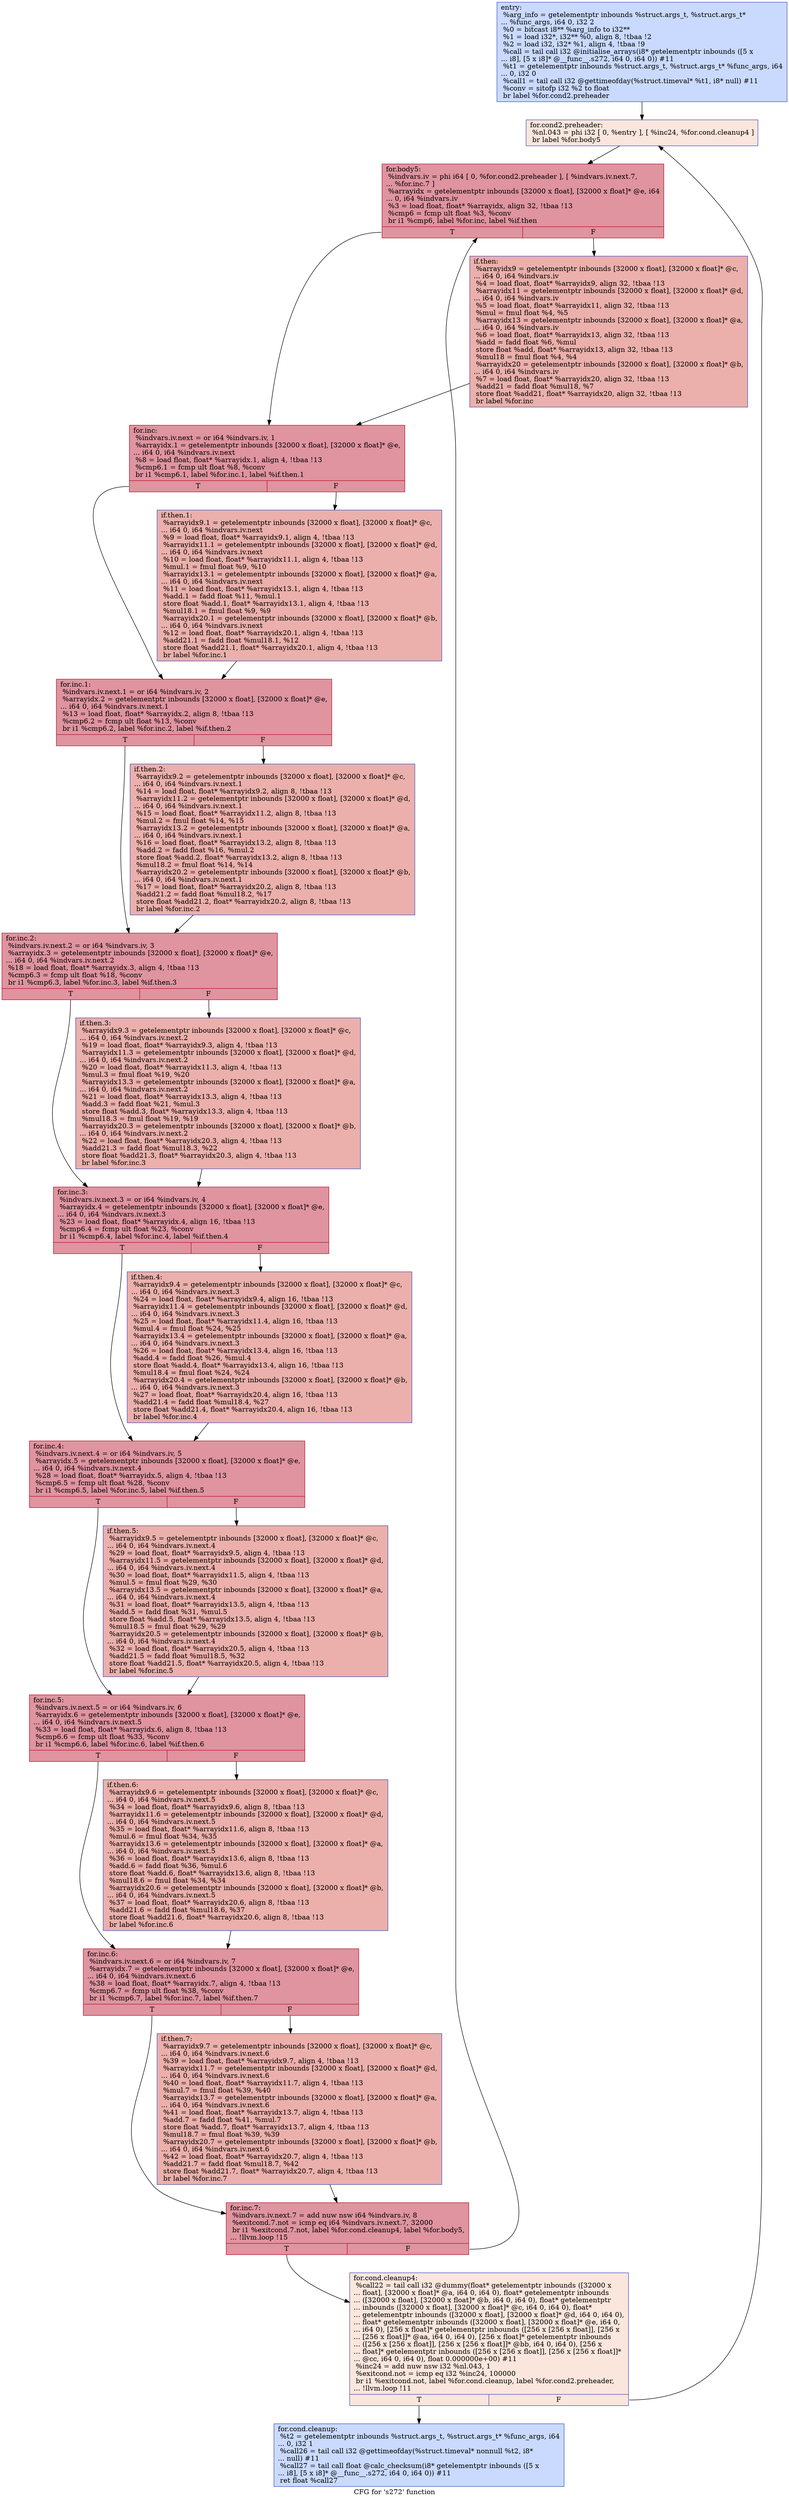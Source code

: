 digraph "CFG for 's272' function" {
	label="CFG for 's272' function";

	Node0x564c93b0e670 [shape=record,color="#3d50c3ff", style=filled, fillcolor="#88abfd70",label="{entry:\l  %arg_info = getelementptr inbounds %struct.args_t, %struct.args_t*\l... %func_args, i64 0, i32 2\l  %0 = bitcast i8** %arg_info to i32**\l  %1 = load i32*, i32** %0, align 8, !tbaa !2\l  %2 = load i32, i32* %1, align 4, !tbaa !9\l  %call = tail call i32 @initialise_arrays(i8* getelementptr inbounds ([5 x\l... i8], [5 x i8]* @__func__.s272, i64 0, i64 0)) #11\l  %t1 = getelementptr inbounds %struct.args_t, %struct.args_t* %func_args, i64\l... 0, i32 0\l  %call1 = tail call i32 @gettimeofday(%struct.timeval* %t1, i8* null) #11\l  %conv = sitofp i32 %2 to float\l  br label %for.cond2.preheader\l}"];
	Node0x564c93b0e670 -> Node0x564c93b0edf0;
	Node0x564c93b0edf0 [shape=record,color="#3d50c3ff", style=filled, fillcolor="#f3c7b170",label="{for.cond2.preheader:                              \l  %nl.043 = phi i32 [ 0, %entry ], [ %inc24, %for.cond.cleanup4 ]\l  br label %for.body5\l}"];
	Node0x564c93b0edf0 -> Node0x564c93b0f040;
	Node0x564c93b0f100 [shape=record,color="#3d50c3ff", style=filled, fillcolor="#88abfd70",label="{for.cond.cleanup:                                 \l  %t2 = getelementptr inbounds %struct.args_t, %struct.args_t* %func_args, i64\l... 0, i32 1\l  %call26 = tail call i32 @gettimeofday(%struct.timeval* nonnull %t2, i8*\l... null) #11\l  %call27 = tail call float @calc_checksum(i8* getelementptr inbounds ([5 x\l... i8], [5 x i8]* @__func__.s272, i64 0, i64 0)) #11\l  ret float %call27\l}"];
	Node0x564c93b0ef30 [shape=record,color="#3d50c3ff", style=filled, fillcolor="#f3c7b170",label="{for.cond.cleanup4:                                \l  %call22 = tail call i32 @dummy(float* getelementptr inbounds ([32000 x\l... float], [32000 x float]* @a, i64 0, i64 0), float* getelementptr inbounds\l... ([32000 x float], [32000 x float]* @b, i64 0, i64 0), float* getelementptr\l... inbounds ([32000 x float], [32000 x float]* @c, i64 0, i64 0), float*\l... getelementptr inbounds ([32000 x float], [32000 x float]* @d, i64 0, i64 0),\l... float* getelementptr inbounds ([32000 x float], [32000 x float]* @e, i64 0,\l... i64 0), [256 x float]* getelementptr inbounds ([256 x [256 x float]], [256 x\l... [256 x float]]* @aa, i64 0, i64 0), [256 x float]* getelementptr inbounds\l... ([256 x [256 x float]], [256 x [256 x float]]* @bb, i64 0, i64 0), [256 x\l... float]* getelementptr inbounds ([256 x [256 x float]], [256 x [256 x float]]*\l... @cc, i64 0, i64 0), float 0.000000e+00) #11\l  %inc24 = add nuw nsw i32 %nl.043, 1\l  %exitcond.not = icmp eq i32 %inc24, 100000\l  br i1 %exitcond.not, label %for.cond.cleanup, label %for.cond2.preheader,\l... !llvm.loop !11\l|{<s0>T|<s1>F}}"];
	Node0x564c93b0ef30:s0 -> Node0x564c93b0f100;
	Node0x564c93b0ef30:s1 -> Node0x564c93b0edf0;
	Node0x564c93b0f040 [shape=record,color="#b70d28ff", style=filled, fillcolor="#b70d2870",label="{for.body5:                                        \l  %indvars.iv = phi i64 [ 0, %for.cond2.preheader ], [ %indvars.iv.next.7,\l... %for.inc.7 ]\l  %arrayidx = getelementptr inbounds [32000 x float], [32000 x float]* @e, i64\l... 0, i64 %indvars.iv\l  %3 = load float, float* %arrayidx, align 32, !tbaa !13\l  %cmp6 = fcmp ult float %3, %conv\l  br i1 %cmp6, label %for.inc, label %if.then\l|{<s0>T|<s1>F}}"];
	Node0x564c93b0f040:s0 -> Node0x564c93b0fe20;
	Node0x564c93b0f040:s1 -> Node0x564c93b0fe90;
	Node0x564c93b0fe90 [shape=record,color="#3d50c3ff", style=filled, fillcolor="#d24b4070",label="{if.then:                                          \l  %arrayidx9 = getelementptr inbounds [32000 x float], [32000 x float]* @c,\l... i64 0, i64 %indvars.iv\l  %4 = load float, float* %arrayidx9, align 32, !tbaa !13\l  %arrayidx11 = getelementptr inbounds [32000 x float], [32000 x float]* @d,\l... i64 0, i64 %indvars.iv\l  %5 = load float, float* %arrayidx11, align 32, !tbaa !13\l  %mul = fmul float %4, %5\l  %arrayidx13 = getelementptr inbounds [32000 x float], [32000 x float]* @a,\l... i64 0, i64 %indvars.iv\l  %6 = load float, float* %arrayidx13, align 32, !tbaa !13\l  %add = fadd float %6, %mul\l  store float %add, float* %arrayidx13, align 32, !tbaa !13\l  %mul18 = fmul float %4, %4\l  %arrayidx20 = getelementptr inbounds [32000 x float], [32000 x float]* @b,\l... i64 0, i64 %indvars.iv\l  %7 = load float, float* %arrayidx20, align 32, !tbaa !13\l  %add21 = fadd float %mul18, %7\l  store float %add21, float* %arrayidx20, align 32, !tbaa !13\l  br label %for.inc\l}"];
	Node0x564c93b0fe90 -> Node0x564c93b0fe20;
	Node0x564c93b0fe20 [shape=record,color="#b70d28ff", style=filled, fillcolor="#b70d2870",label="{for.inc:                                          \l  %indvars.iv.next = or i64 %indvars.iv, 1\l  %arrayidx.1 = getelementptr inbounds [32000 x float], [32000 x float]* @e,\l... i64 0, i64 %indvars.iv.next\l  %8 = load float, float* %arrayidx.1, align 4, !tbaa !13\l  %cmp6.1 = fcmp ult float %8, %conv\l  br i1 %cmp6.1, label %for.inc.1, label %if.then.1\l|{<s0>T|<s1>F}}"];
	Node0x564c93b0fe20:s0 -> Node0x564c93b10490;
	Node0x564c93b0fe20:s1 -> Node0x564c93b110b0;
	Node0x564c93b110b0 [shape=record,color="#3d50c3ff", style=filled, fillcolor="#d24b4070",label="{if.then.1:                                        \l  %arrayidx9.1 = getelementptr inbounds [32000 x float], [32000 x float]* @c,\l... i64 0, i64 %indvars.iv.next\l  %9 = load float, float* %arrayidx9.1, align 4, !tbaa !13\l  %arrayidx11.1 = getelementptr inbounds [32000 x float], [32000 x float]* @d,\l... i64 0, i64 %indvars.iv.next\l  %10 = load float, float* %arrayidx11.1, align 4, !tbaa !13\l  %mul.1 = fmul float %9, %10\l  %arrayidx13.1 = getelementptr inbounds [32000 x float], [32000 x float]* @a,\l... i64 0, i64 %indvars.iv.next\l  %11 = load float, float* %arrayidx13.1, align 4, !tbaa !13\l  %add.1 = fadd float %11, %mul.1\l  store float %add.1, float* %arrayidx13.1, align 4, !tbaa !13\l  %mul18.1 = fmul float %9, %9\l  %arrayidx20.1 = getelementptr inbounds [32000 x float], [32000 x float]* @b,\l... i64 0, i64 %indvars.iv.next\l  %12 = load float, float* %arrayidx20.1, align 4, !tbaa !13\l  %add21.1 = fadd float %mul18.1, %12\l  store float %add21.1, float* %arrayidx20.1, align 4, !tbaa !13\l  br label %for.inc.1\l}"];
	Node0x564c93b110b0 -> Node0x564c93b10490;
	Node0x564c93b10490 [shape=record,color="#b70d28ff", style=filled, fillcolor="#b70d2870",label="{for.inc.1:                                        \l  %indvars.iv.next.1 = or i64 %indvars.iv, 2\l  %arrayidx.2 = getelementptr inbounds [32000 x float], [32000 x float]* @e,\l... i64 0, i64 %indvars.iv.next.1\l  %13 = load float, float* %arrayidx.2, align 8, !tbaa !13\l  %cmp6.2 = fcmp ult float %13, %conv\l  br i1 %cmp6.2, label %for.inc.2, label %if.then.2\l|{<s0>T|<s1>F}}"];
	Node0x564c93b10490:s0 -> Node0x564c93b11ee0;
	Node0x564c93b10490:s1 -> Node0x564c93b10100;
	Node0x564c93b10100 [shape=record,color="#3d50c3ff", style=filled, fillcolor="#d24b4070",label="{if.then.2:                                        \l  %arrayidx9.2 = getelementptr inbounds [32000 x float], [32000 x float]* @c,\l... i64 0, i64 %indvars.iv.next.1\l  %14 = load float, float* %arrayidx9.2, align 8, !tbaa !13\l  %arrayidx11.2 = getelementptr inbounds [32000 x float], [32000 x float]* @d,\l... i64 0, i64 %indvars.iv.next.1\l  %15 = load float, float* %arrayidx11.2, align 8, !tbaa !13\l  %mul.2 = fmul float %14, %15\l  %arrayidx13.2 = getelementptr inbounds [32000 x float], [32000 x float]* @a,\l... i64 0, i64 %indvars.iv.next.1\l  %16 = load float, float* %arrayidx13.2, align 8, !tbaa !13\l  %add.2 = fadd float %16, %mul.2\l  store float %add.2, float* %arrayidx13.2, align 8, !tbaa !13\l  %mul18.2 = fmul float %14, %14\l  %arrayidx20.2 = getelementptr inbounds [32000 x float], [32000 x float]* @b,\l... i64 0, i64 %indvars.iv.next.1\l  %17 = load float, float* %arrayidx20.2, align 8, !tbaa !13\l  %add21.2 = fadd float %mul18.2, %17\l  store float %add21.2, float* %arrayidx20.2, align 8, !tbaa !13\l  br label %for.inc.2\l}"];
	Node0x564c93b10100 -> Node0x564c93b11ee0;
	Node0x564c93b11ee0 [shape=record,color="#b70d28ff", style=filled, fillcolor="#b70d2870",label="{for.inc.2:                                        \l  %indvars.iv.next.2 = or i64 %indvars.iv, 3\l  %arrayidx.3 = getelementptr inbounds [32000 x float], [32000 x float]* @e,\l... i64 0, i64 %indvars.iv.next.2\l  %18 = load float, float* %arrayidx.3, align 4, !tbaa !13\l  %cmp6.3 = fcmp ult float %18, %conv\l  br i1 %cmp6.3, label %for.inc.3, label %if.then.3\l|{<s0>T|<s1>F}}"];
	Node0x564c93b11ee0:s0 -> Node0x564c93b12fe0;
	Node0x564c93b11ee0:s1 -> Node0x564c93b13030;
	Node0x564c93b13030 [shape=record,color="#3d50c3ff", style=filled, fillcolor="#d24b4070",label="{if.then.3:                                        \l  %arrayidx9.3 = getelementptr inbounds [32000 x float], [32000 x float]* @c,\l... i64 0, i64 %indvars.iv.next.2\l  %19 = load float, float* %arrayidx9.3, align 4, !tbaa !13\l  %arrayidx11.3 = getelementptr inbounds [32000 x float], [32000 x float]* @d,\l... i64 0, i64 %indvars.iv.next.2\l  %20 = load float, float* %arrayidx11.3, align 4, !tbaa !13\l  %mul.3 = fmul float %19, %20\l  %arrayidx13.3 = getelementptr inbounds [32000 x float], [32000 x float]* @a,\l... i64 0, i64 %indvars.iv.next.2\l  %21 = load float, float* %arrayidx13.3, align 4, !tbaa !13\l  %add.3 = fadd float %21, %mul.3\l  store float %add.3, float* %arrayidx13.3, align 4, !tbaa !13\l  %mul18.3 = fmul float %19, %19\l  %arrayidx20.3 = getelementptr inbounds [32000 x float], [32000 x float]* @b,\l... i64 0, i64 %indvars.iv.next.2\l  %22 = load float, float* %arrayidx20.3, align 4, !tbaa !13\l  %add21.3 = fadd float %mul18.3, %22\l  store float %add21.3, float* %arrayidx20.3, align 4, !tbaa !13\l  br label %for.inc.3\l}"];
	Node0x564c93b13030 -> Node0x564c93b12fe0;
	Node0x564c93b12fe0 [shape=record,color="#b70d28ff", style=filled, fillcolor="#b70d2870",label="{for.inc.3:                                        \l  %indvars.iv.next.3 = or i64 %indvars.iv, 4\l  %arrayidx.4 = getelementptr inbounds [32000 x float], [32000 x float]* @e,\l... i64 0, i64 %indvars.iv.next.3\l  %23 = load float, float* %arrayidx.4, align 16, !tbaa !13\l  %cmp6.4 = fcmp ult float %23, %conv\l  br i1 %cmp6.4, label %for.inc.4, label %if.then.4\l|{<s0>T|<s1>F}}"];
	Node0x564c93b12fe0:s0 -> Node0x564c93b13e30;
	Node0x564c93b12fe0:s1 -> Node0x564c93b13e80;
	Node0x564c93b13e80 [shape=record,color="#3d50c3ff", style=filled, fillcolor="#d24b4070",label="{if.then.4:                                        \l  %arrayidx9.4 = getelementptr inbounds [32000 x float], [32000 x float]* @c,\l... i64 0, i64 %indvars.iv.next.3\l  %24 = load float, float* %arrayidx9.4, align 16, !tbaa !13\l  %arrayidx11.4 = getelementptr inbounds [32000 x float], [32000 x float]* @d,\l... i64 0, i64 %indvars.iv.next.3\l  %25 = load float, float* %arrayidx11.4, align 16, !tbaa !13\l  %mul.4 = fmul float %24, %25\l  %arrayidx13.4 = getelementptr inbounds [32000 x float], [32000 x float]* @a,\l... i64 0, i64 %indvars.iv.next.3\l  %26 = load float, float* %arrayidx13.4, align 16, !tbaa !13\l  %add.4 = fadd float %26, %mul.4\l  store float %add.4, float* %arrayidx13.4, align 16, !tbaa !13\l  %mul18.4 = fmul float %24, %24\l  %arrayidx20.4 = getelementptr inbounds [32000 x float], [32000 x float]* @b,\l... i64 0, i64 %indvars.iv.next.3\l  %27 = load float, float* %arrayidx20.4, align 16, !tbaa !13\l  %add21.4 = fadd float %mul18.4, %27\l  store float %add21.4, float* %arrayidx20.4, align 16, !tbaa !13\l  br label %for.inc.4\l}"];
	Node0x564c93b13e80 -> Node0x564c93b13e30;
	Node0x564c93b13e30 [shape=record,color="#b70d28ff", style=filled, fillcolor="#b70d2870",label="{for.inc.4:                                        \l  %indvars.iv.next.4 = or i64 %indvars.iv, 5\l  %arrayidx.5 = getelementptr inbounds [32000 x float], [32000 x float]* @e,\l... i64 0, i64 %indvars.iv.next.4\l  %28 = load float, float* %arrayidx.5, align 4, !tbaa !13\l  %cmp6.5 = fcmp ult float %28, %conv\l  br i1 %cmp6.5, label %for.inc.5, label %if.then.5\l|{<s0>T|<s1>F}}"];
	Node0x564c93b13e30:s0 -> Node0x564c93b14c80;
	Node0x564c93b13e30:s1 -> Node0x564c93b14cd0;
	Node0x564c93b14cd0 [shape=record,color="#3d50c3ff", style=filled, fillcolor="#d24b4070",label="{if.then.5:                                        \l  %arrayidx9.5 = getelementptr inbounds [32000 x float], [32000 x float]* @c,\l... i64 0, i64 %indvars.iv.next.4\l  %29 = load float, float* %arrayidx9.5, align 4, !tbaa !13\l  %arrayidx11.5 = getelementptr inbounds [32000 x float], [32000 x float]* @d,\l... i64 0, i64 %indvars.iv.next.4\l  %30 = load float, float* %arrayidx11.5, align 4, !tbaa !13\l  %mul.5 = fmul float %29, %30\l  %arrayidx13.5 = getelementptr inbounds [32000 x float], [32000 x float]* @a,\l... i64 0, i64 %indvars.iv.next.4\l  %31 = load float, float* %arrayidx13.5, align 4, !tbaa !13\l  %add.5 = fadd float %31, %mul.5\l  store float %add.5, float* %arrayidx13.5, align 4, !tbaa !13\l  %mul18.5 = fmul float %29, %29\l  %arrayidx20.5 = getelementptr inbounds [32000 x float], [32000 x float]* @b,\l... i64 0, i64 %indvars.iv.next.4\l  %32 = load float, float* %arrayidx20.5, align 4, !tbaa !13\l  %add21.5 = fadd float %mul18.5, %32\l  store float %add21.5, float* %arrayidx20.5, align 4, !tbaa !13\l  br label %for.inc.5\l}"];
	Node0x564c93b14cd0 -> Node0x564c93b14c80;
	Node0x564c93b14c80 [shape=record,color="#b70d28ff", style=filled, fillcolor="#b70d2870",label="{for.inc.5:                                        \l  %indvars.iv.next.5 = or i64 %indvars.iv, 6\l  %arrayidx.6 = getelementptr inbounds [32000 x float], [32000 x float]* @e,\l... i64 0, i64 %indvars.iv.next.5\l  %33 = load float, float* %arrayidx.6, align 8, !tbaa !13\l  %cmp6.6 = fcmp ult float %33, %conv\l  br i1 %cmp6.6, label %for.inc.6, label %if.then.6\l|{<s0>T|<s1>F}}"];
	Node0x564c93b14c80:s0 -> Node0x564c93b12330;
	Node0x564c93b14c80:s1 -> Node0x564c93b12380;
	Node0x564c93b12380 [shape=record,color="#3d50c3ff", style=filled, fillcolor="#d24b4070",label="{if.then.6:                                        \l  %arrayidx9.6 = getelementptr inbounds [32000 x float], [32000 x float]* @c,\l... i64 0, i64 %indvars.iv.next.5\l  %34 = load float, float* %arrayidx9.6, align 8, !tbaa !13\l  %arrayidx11.6 = getelementptr inbounds [32000 x float], [32000 x float]* @d,\l... i64 0, i64 %indvars.iv.next.5\l  %35 = load float, float* %arrayidx11.6, align 8, !tbaa !13\l  %mul.6 = fmul float %34, %35\l  %arrayidx13.6 = getelementptr inbounds [32000 x float], [32000 x float]* @a,\l... i64 0, i64 %indvars.iv.next.5\l  %36 = load float, float* %arrayidx13.6, align 8, !tbaa !13\l  %add.6 = fadd float %36, %mul.6\l  store float %add.6, float* %arrayidx13.6, align 8, !tbaa !13\l  %mul18.6 = fmul float %34, %34\l  %arrayidx20.6 = getelementptr inbounds [32000 x float], [32000 x float]* @b,\l... i64 0, i64 %indvars.iv.next.5\l  %37 = load float, float* %arrayidx20.6, align 8, !tbaa !13\l  %add21.6 = fadd float %mul18.6, %37\l  store float %add21.6, float* %arrayidx20.6, align 8, !tbaa !13\l  br label %for.inc.6\l}"];
	Node0x564c93b12380 -> Node0x564c93b12330;
	Node0x564c93b12330 [shape=record,color="#b70d28ff", style=filled, fillcolor="#b70d2870",label="{for.inc.6:                                        \l  %indvars.iv.next.6 = or i64 %indvars.iv, 7\l  %arrayidx.7 = getelementptr inbounds [32000 x float], [32000 x float]* @e,\l... i64 0, i64 %indvars.iv.next.6\l  %38 = load float, float* %arrayidx.7, align 4, !tbaa !13\l  %cmp6.7 = fcmp ult float %38, %conv\l  br i1 %cmp6.7, label %for.inc.7, label %if.then.7\l|{<s0>T|<s1>F}}"];
	Node0x564c93b12330:s0 -> Node0x564c93b0fb40;
	Node0x564c93b12330:s1 -> Node0x564c93b16f20;
	Node0x564c93b16f20 [shape=record,color="#3d50c3ff", style=filled, fillcolor="#d24b4070",label="{if.then.7:                                        \l  %arrayidx9.7 = getelementptr inbounds [32000 x float], [32000 x float]* @c,\l... i64 0, i64 %indvars.iv.next.6\l  %39 = load float, float* %arrayidx9.7, align 4, !tbaa !13\l  %arrayidx11.7 = getelementptr inbounds [32000 x float], [32000 x float]* @d,\l... i64 0, i64 %indvars.iv.next.6\l  %40 = load float, float* %arrayidx11.7, align 4, !tbaa !13\l  %mul.7 = fmul float %39, %40\l  %arrayidx13.7 = getelementptr inbounds [32000 x float], [32000 x float]* @a,\l... i64 0, i64 %indvars.iv.next.6\l  %41 = load float, float* %arrayidx13.7, align 4, !tbaa !13\l  %add.7 = fadd float %41, %mul.7\l  store float %add.7, float* %arrayidx13.7, align 4, !tbaa !13\l  %mul18.7 = fmul float %39, %39\l  %arrayidx20.7 = getelementptr inbounds [32000 x float], [32000 x float]* @b,\l... i64 0, i64 %indvars.iv.next.6\l  %42 = load float, float* %arrayidx20.7, align 4, !tbaa !13\l  %add21.7 = fadd float %mul18.7, %42\l  store float %add21.7, float* %arrayidx20.7, align 4, !tbaa !13\l  br label %for.inc.7\l}"];
	Node0x564c93b16f20 -> Node0x564c93b0fb40;
	Node0x564c93b0fb40 [shape=record,color="#b70d28ff", style=filled, fillcolor="#b70d2870",label="{for.inc.7:                                        \l  %indvars.iv.next.7 = add nuw nsw i64 %indvars.iv, 8\l  %exitcond.7.not = icmp eq i64 %indvars.iv.next.7, 32000\l  br i1 %exitcond.7.not, label %for.cond.cleanup4, label %for.body5,\l... !llvm.loop !15\l|{<s0>T|<s1>F}}"];
	Node0x564c93b0fb40:s0 -> Node0x564c93b0ef30;
	Node0x564c93b0fb40:s1 -> Node0x564c93b0f040;
}
